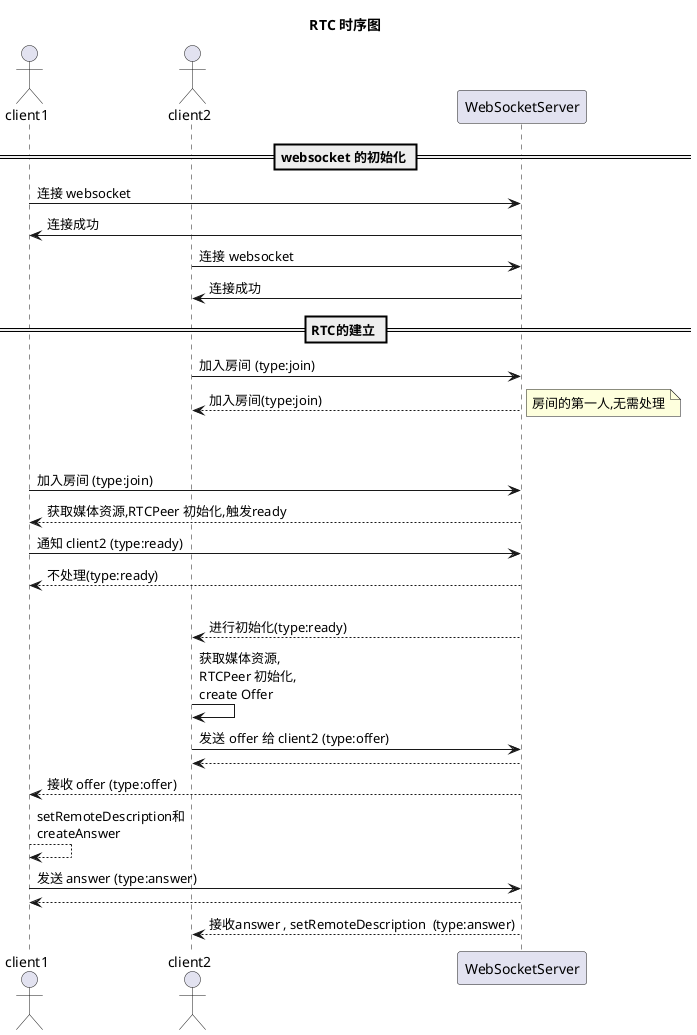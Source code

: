 @startuml

Title RTC 时序图

actor       client1       as client1
actor       client2       as client2
participant WebSocketServer   as server

== websocket 的初始化 ==
client1 -> server: 连接 websocket
server  -> client1: 连接成功
client2 -> server: 连接 websocket
server  -> client2: 连接成功

== RTC的建立 ==
client2 -> server:  加入房间 (type:join)
return  加入房间(type:join)
note right: 房间的第一人,无需处理
||45||
client1 -> server:  加入房间 (type:join)
return 获取媒体资源,RTCPeer 初始化,触发ready
client1 -> server: 通知 client2 (type:ready)
return  不处理(type:ready)
||20||
server  --> client2: 进行初始化(type:ready)
client2->client2: 获取媒体资源,\nRTCPeer 初始化,\ncreate Offer

client2 -> server :  发送 offer 给 client2 (type:offer)
return
server  --> client1: 接收 offer (type:offer)
client1  --> client1: setRemoteDescription和\ncreateAnswer

client1 -> server : 发送 answer (type:answer)
return
server --> client2 : 接收answer , setRemoteDescription  (type:answer)
@enduml